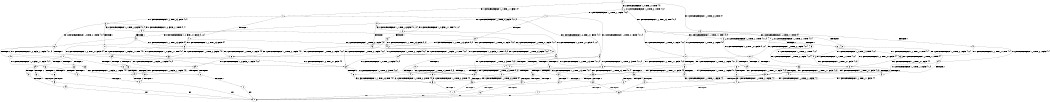 digraph BCG {
size = "7, 10.5";
center = TRUE;
node [shape = circle];
0 [peripheries = 2];
0 -> 1 [label = "EX !1 !ATOMIC_EXCH_BRANCH (1, +1, TRUE, +1, 1, FALSE) !{0}"];
0 -> 2 [label = "EX !2 !ATOMIC_EXCH_BRANCH (1, +0, TRUE, +0, 1, TRUE) !{0}"];
0 -> 3 [label = "EX !0 !ATOMIC_EXCH_BRANCH (1, +1, TRUE, +0, 3, TRUE) !{0}"];
1 -> 4 [label = "TERMINATE !1"];
1 -> 5 [label = "EX !2 !ATOMIC_EXCH_BRANCH (1, +0, TRUE, +0, 1, FALSE) !{0, 1}"];
1 -> 6 [label = "EX !0 !ATOMIC_EXCH_BRANCH (1, +1, TRUE, +0, 3, FALSE) !{0, 1}"];
2 -> 7 [label = "EX !1 !ATOMIC_EXCH_BRANCH (1, +1, TRUE, +1, 1, FALSE) !{0, 2}"];
2 -> 8 [label = "EX !0 !ATOMIC_EXCH_BRANCH (1, +1, TRUE, +0, 3, TRUE) !{0, 2}"];
2 -> 2 [label = "EX !2 !ATOMIC_EXCH_BRANCH (1, +0, TRUE, +0, 1, TRUE) !{0, 2}"];
3 -> 9 [label = "TERMINATE !0"];
3 -> 10 [label = "EX !1 !ATOMIC_EXCH_BRANCH (1, +1, TRUE, +1, 1, TRUE) !{0}"];
3 -> 11 [label = "EX !2 !ATOMIC_EXCH_BRANCH (1, +0, TRUE, +0, 1, FALSE) !{0}"];
4 -> 12 [label = "EX !2 !ATOMIC_EXCH_BRANCH (1, +0, TRUE, +0, 1, FALSE) !{0}"];
4 -> 13 [label = "EX !0 !ATOMIC_EXCH_BRANCH (1, +1, TRUE, +0, 3, FALSE) !{0}"];
5 -> 14 [label = "TERMINATE !1"];
5 -> 15 [label = "TERMINATE !2"];
5 -> 16 [label = "EX !0 !ATOMIC_EXCH_BRANCH (1, +1, TRUE, +0, 3, TRUE) !{0, 1, 2}"];
6 -> 17 [label = "TERMINATE !1"];
6 -> 18 [label = "EX !2 !ATOMIC_EXCH_BRANCH (1, +0, TRUE, +0, 1, FALSE) !{0, 1}"];
6 -> 19 [label = "EX !0 !ATOMIC_EXCH_BRANCH (1, +0, FALSE, +1, 1, TRUE) !{0, 1}"];
7 -> 20 [label = "TERMINATE !1"];
7 -> 21 [label = "EX !0 !ATOMIC_EXCH_BRANCH (1, +1, TRUE, +0, 3, FALSE) !{0, 1, 2}"];
7 -> 5 [label = "EX !2 !ATOMIC_EXCH_BRANCH (1, +0, TRUE, +0, 1, FALSE) !{0, 1, 2}"];
8 -> 22 [label = "TERMINATE !0"];
8 -> 23 [label = "EX !1 !ATOMIC_EXCH_BRANCH (1, +1, TRUE, +1, 1, TRUE) !{0, 2}"];
8 -> 11 [label = "EX !2 !ATOMIC_EXCH_BRANCH (1, +0, TRUE, +0, 1, FALSE) !{0, 2}"];
9 -> 24 [label = "EX !2 !ATOMIC_EXCH_BRANCH (1, +0, TRUE, +0, 1, FALSE) !{1}"];
9 -> 25 [label = "EX !1 !ATOMIC_EXCH_BRANCH (1, +1, TRUE, +1, 1, TRUE) !{1}"];
10 -> 26 [label = "TERMINATE !0"];
10 -> 27 [label = "EX !2 !ATOMIC_EXCH_BRANCH (1, +0, TRUE, +0, 1, FALSE) !{0, 1}"];
10 -> 10 [label = "EX !1 !ATOMIC_EXCH_BRANCH (1, +1, TRUE, +1, 1, TRUE) !{0, 1}"];
11 -> 28 [label = "TERMINATE !2"];
11 -> 29 [label = "TERMINATE !0"];
11 -> 16 [label = "EX !1 !ATOMIC_EXCH_BRANCH (1, +1, TRUE, +1, 1, FALSE) !{0, 2}"];
12 -> 30 [label = "TERMINATE !2"];
12 -> 31 [label = "EX !0 !ATOMIC_EXCH_BRANCH (1, +1, TRUE, +0, 3, TRUE) !{0, 2}"];
13 -> 32 [label = "EX !2 !ATOMIC_EXCH_BRANCH (1, +0, TRUE, +0, 1, FALSE) !{0}"];
13 -> 33 [label = "EX !0 !ATOMIC_EXCH_BRANCH (1, +0, FALSE, +1, 1, TRUE) !{0}"];
14 -> 30 [label = "TERMINATE !2"];
14 -> 31 [label = "EX !0 !ATOMIC_EXCH_BRANCH (1, +1, TRUE, +0, 3, TRUE) !{0, 2}"];
15 -> 34 [label = "TERMINATE !1"];
15 -> 35 [label = "EX !0 !ATOMIC_EXCH_BRANCH (1, +1, TRUE, +0, 3, TRUE) !{0, 1}"];
16 -> 36 [label = "TERMINATE !1"];
16 -> 37 [label = "TERMINATE !2"];
16 -> 38 [label = "TERMINATE !0"];
17 -> 32 [label = "EX !2 !ATOMIC_EXCH_BRANCH (1, +0, TRUE, +0, 1, FALSE) !{0}"];
17 -> 33 [label = "EX !0 !ATOMIC_EXCH_BRANCH (1, +0, FALSE, +1, 1, TRUE) !{0}"];
18 -> 39 [label = "TERMINATE !1"];
18 -> 40 [label = "TERMINATE !2"];
18 -> 41 [label = "EX !0 !ATOMIC_EXCH_BRANCH (1, +0, FALSE, +1, 1, FALSE) !{0, 1, 2}"];
19 -> 42 [label = "TERMINATE !1"];
19 -> 43 [label = "EX !2 !ATOMIC_EXCH_BRANCH (1, +0, TRUE, +0, 1, FALSE) !{0, 1}"];
19 -> 6 [label = "EX !0 !ATOMIC_EXCH_BRANCH (1, +1, TRUE, +0, 3, FALSE) !{0, 1}"];
20 -> 44 [label = "EX !0 !ATOMIC_EXCH_BRANCH (1, +1, TRUE, +0, 3, FALSE) !{0, 2}"];
20 -> 12 [label = "EX !2 !ATOMIC_EXCH_BRANCH (1, +0, TRUE, +0, 1, FALSE) !{0, 2}"];
21 -> 45 [label = "TERMINATE !1"];
21 -> 18 [label = "EX !2 !ATOMIC_EXCH_BRANCH (1, +0, TRUE, +0, 1, FALSE) !{0, 1, 2}"];
21 -> 46 [label = "EX !0 !ATOMIC_EXCH_BRANCH (1, +0, FALSE, +1, 1, TRUE) !{0, 1, 2}"];
22 -> 47 [label = "EX !1 !ATOMIC_EXCH_BRANCH (1, +1, TRUE, +1, 1, TRUE) !{1, 2}"];
22 -> 24 [label = "EX !2 !ATOMIC_EXCH_BRANCH (1, +0, TRUE, +0, 1, FALSE) !{1, 2}"];
23 -> 48 [label = "TERMINATE !0"];
23 -> 27 [label = "EX !2 !ATOMIC_EXCH_BRANCH (1, +0, TRUE, +0, 1, FALSE) !{0, 1, 2}"];
23 -> 23 [label = "EX !1 !ATOMIC_EXCH_BRANCH (1, +1, TRUE, +1, 1, TRUE) !{0, 1, 2}"];
24 -> 49 [label = "TERMINATE !2"];
24 -> 50 [label = "EX !1 !ATOMIC_EXCH_BRANCH (1, +1, TRUE, +1, 1, FALSE) !{1, 2}"];
25 -> 51 [label = "EX !2 !ATOMIC_EXCH_BRANCH (1, +0, TRUE, +0, 1, FALSE) !{1}"];
25 -> 25 [label = "EX !1 !ATOMIC_EXCH_BRANCH (1, +1, TRUE, +1, 1, TRUE) !{1}"];
26 -> 51 [label = "EX !2 !ATOMIC_EXCH_BRANCH (1, +0, TRUE, +0, 1, FALSE) !{1}"];
26 -> 25 [label = "EX !1 !ATOMIC_EXCH_BRANCH (1, +1, TRUE, +1, 1, TRUE) !{1}"];
27 -> 52 [label = "TERMINATE !2"];
27 -> 53 [label = "TERMINATE !0"];
27 -> 16 [label = "EX !1 !ATOMIC_EXCH_BRANCH (1, +1, TRUE, +1, 1, FALSE) !{0, 1, 2}"];
28 -> 54 [label = "TERMINATE !0"];
28 -> 35 [label = "EX !1 !ATOMIC_EXCH_BRANCH (1, +1, TRUE, +1, 1, FALSE) !{0}"];
29 -> 49 [label = "TERMINATE !2"];
29 -> 50 [label = "EX !1 !ATOMIC_EXCH_BRANCH (1, +1, TRUE, +1, 1, FALSE) !{1, 2}"];
30 -> 55 [label = "EX !0 !ATOMIC_EXCH_BRANCH (1, +1, TRUE, +0, 3, TRUE) !{0}"];
31 -> 56 [label = "TERMINATE !2"];
31 -> 57 [label = "TERMINATE !0"];
32 -> 58 [label = "TERMINATE !2"];
32 -> 59 [label = "EX !0 !ATOMIC_EXCH_BRANCH (1, +0, FALSE, +1, 1, FALSE) !{0, 2}"];
33 -> 60 [label = "EX !2 !ATOMIC_EXCH_BRANCH (1, +0, TRUE, +0, 1, FALSE) !{0}"];
33 -> 13 [label = "EX !0 !ATOMIC_EXCH_BRANCH (1, +1, TRUE, +0, 3, FALSE) !{0}"];
34 -> 55 [label = "EX !0 !ATOMIC_EXCH_BRANCH (1, +1, TRUE, +0, 3, TRUE) !{0}"];
35 -> 61 [label = "TERMINATE !1"];
35 -> 62 [label = "TERMINATE !0"];
36 -> 56 [label = "TERMINATE !2"];
36 -> 57 [label = "TERMINATE !0"];
37 -> 61 [label = "TERMINATE !1"];
37 -> 62 [label = "TERMINATE !0"];
38 -> 63 [label = "TERMINATE !1"];
38 -> 64 [label = "TERMINATE !2"];
39 -> 58 [label = "TERMINATE !2"];
39 -> 59 [label = "EX !0 !ATOMIC_EXCH_BRANCH (1, +0, FALSE, +1, 1, FALSE) !{0, 2}"];
40 -> 65 [label = "TERMINATE !1"];
40 -> 66 [label = "EX !0 !ATOMIC_EXCH_BRANCH (1, +0, FALSE, +1, 1, FALSE) !{0, 1}"];
41 -> 67 [label = "TERMINATE !1"];
41 -> 68 [label = "TERMINATE !2"];
41 -> 69 [label = "TERMINATE !0"];
42 -> 60 [label = "EX !2 !ATOMIC_EXCH_BRANCH (1, +0, TRUE, +0, 1, FALSE) !{0}"];
42 -> 13 [label = "EX !0 !ATOMIC_EXCH_BRANCH (1, +1, TRUE, +0, 3, FALSE) !{0}"];
43 -> 70 [label = "TERMINATE !1"];
43 -> 71 [label = "TERMINATE !2"];
43 -> 16 [label = "EX !0 !ATOMIC_EXCH_BRANCH (1, +1, TRUE, +0, 3, TRUE) !{0, 1, 2}"];
44 -> 32 [label = "EX !2 !ATOMIC_EXCH_BRANCH (1, +0, TRUE, +0, 1, FALSE) !{0, 2}"];
44 -> 72 [label = "EX !0 !ATOMIC_EXCH_BRANCH (1, +0, FALSE, +1, 1, TRUE) !{0, 2}"];
45 -> 32 [label = "EX !2 !ATOMIC_EXCH_BRANCH (1, +0, TRUE, +0, 1, FALSE) !{0, 2}"];
45 -> 72 [label = "EX !0 !ATOMIC_EXCH_BRANCH (1, +0, FALSE, +1, 1, TRUE) !{0, 2}"];
46 -> 73 [label = "TERMINATE !1"];
46 -> 43 [label = "EX !2 !ATOMIC_EXCH_BRANCH (1, +0, TRUE, +0, 1, FALSE) !{0, 1, 2}"];
46 -> 21 [label = "EX !0 !ATOMIC_EXCH_BRANCH (1, +1, TRUE, +0, 3, FALSE) !{0, 1, 2}"];
47 -> 51 [label = "EX !2 !ATOMIC_EXCH_BRANCH (1, +0, TRUE, +0, 1, FALSE) !{1, 2}"];
47 -> 47 [label = "EX !1 !ATOMIC_EXCH_BRANCH (1, +1, TRUE, +1, 1, TRUE) !{1, 2}"];
48 -> 51 [label = "EX !2 !ATOMIC_EXCH_BRANCH (1, +0, TRUE, +0, 1, FALSE) !{1, 2}"];
48 -> 47 [label = "EX !1 !ATOMIC_EXCH_BRANCH (1, +1, TRUE, +1, 1, TRUE) !{1, 2}"];
49 -> 74 [label = "EX !1 !ATOMIC_EXCH_BRANCH (1, +1, TRUE, +1, 1, FALSE) !{1}"];
50 -> 63 [label = "TERMINATE !1"];
50 -> 64 [label = "TERMINATE !2"];
51 -> 75 [label = "TERMINATE !2"];
51 -> 50 [label = "EX !1 !ATOMIC_EXCH_BRANCH (1, +1, TRUE, +1, 1, FALSE) !{1, 2}"];
52 -> 76 [label = "TERMINATE !0"];
52 -> 35 [label = "EX !1 !ATOMIC_EXCH_BRANCH (1, +1, TRUE, +1, 1, FALSE) !{0, 1}"];
53 -> 75 [label = "TERMINATE !2"];
53 -> 50 [label = "EX !1 !ATOMIC_EXCH_BRANCH (1, +1, TRUE, +1, 1, FALSE) !{1, 2}"];
54 -> 74 [label = "EX !1 !ATOMIC_EXCH_BRANCH (1, +1, TRUE, +1, 1, FALSE) !{1}"];
55 -> 77 [label = "TERMINATE !0"];
56 -> 77 [label = "TERMINATE !0"];
57 -> 78 [label = "TERMINATE !2"];
58 -> 79 [label = "EX !0 !ATOMIC_EXCH_BRANCH (1, +0, FALSE, +1, 1, FALSE) !{0}"];
59 -> 80 [label = "TERMINATE !2"];
59 -> 81 [label = "TERMINATE !0"];
60 -> 82 [label = "TERMINATE !2"];
60 -> 31 [label = "EX !0 !ATOMIC_EXCH_BRANCH (1, +1, TRUE, +0, 3, TRUE) !{0, 2}"];
61 -> 77 [label = "TERMINATE !0"];
62 -> 83 [label = "TERMINATE !1"];
63 -> 84 [label = "TERMINATE !2"];
64 -> 83 [label = "TERMINATE !1"];
65 -> 79 [label = "EX !0 !ATOMIC_EXCH_BRANCH (1, +0, FALSE, +1, 1, FALSE) !{0}"];
66 -> 85 [label = "TERMINATE !1"];
66 -> 86 [label = "TERMINATE !0"];
67 -> 80 [label = "TERMINATE !2"];
67 -> 81 [label = "TERMINATE !0"];
68 -> 85 [label = "TERMINATE !1"];
68 -> 86 [label = "TERMINATE !0"];
69 -> 87 [label = "TERMINATE !1"];
69 -> 88 [label = "TERMINATE !2"];
70 -> 82 [label = "TERMINATE !2"];
70 -> 31 [label = "EX !0 !ATOMIC_EXCH_BRANCH (1, +1, TRUE, +0, 3, TRUE) !{0, 2}"];
71 -> 89 [label = "TERMINATE !1"];
71 -> 35 [label = "EX !0 !ATOMIC_EXCH_BRANCH (1, +1, TRUE, +0, 3, TRUE) !{0, 1}"];
72 -> 60 [label = "EX !2 !ATOMIC_EXCH_BRANCH (1, +0, TRUE, +0, 1, FALSE) !{0, 2}"];
72 -> 44 [label = "EX !0 !ATOMIC_EXCH_BRANCH (1, +1, TRUE, +0, 3, FALSE) !{0, 2}"];
73 -> 60 [label = "EX !2 !ATOMIC_EXCH_BRANCH (1, +0, TRUE, +0, 1, FALSE) !{0, 2}"];
73 -> 44 [label = "EX !0 !ATOMIC_EXCH_BRANCH (1, +1, TRUE, +0, 3, FALSE) !{0, 2}"];
74 -> 83 [label = "TERMINATE !1"];
75 -> 74 [label = "EX !1 !ATOMIC_EXCH_BRANCH (1, +1, TRUE, +1, 1, FALSE) !{1}"];
76 -> 74 [label = "EX !1 !ATOMIC_EXCH_BRANCH (1, +1, TRUE, +1, 1, FALSE) !{1}"];
77 -> 90 [label = "exit"];
78 -> 90 [label = "exit"];
79 -> 91 [label = "TERMINATE !0"];
80 -> 91 [label = "TERMINATE !0"];
81 -> 92 [label = "TERMINATE !2"];
82 -> 55 [label = "EX !0 !ATOMIC_EXCH_BRANCH (1, +1, TRUE, +0, 3, TRUE) !{0}"];
83 -> 90 [label = "exit"];
84 -> 90 [label = "exit"];
85 -> 91 [label = "TERMINATE !0"];
86 -> 93 [label = "TERMINATE !1"];
87 -> 94 [label = "TERMINATE !2"];
88 -> 93 [label = "TERMINATE !1"];
89 -> 55 [label = "EX !0 !ATOMIC_EXCH_BRANCH (1, +1, TRUE, +0, 3, TRUE) !{0}"];
91 -> 90 [label = "exit"];
92 -> 90 [label = "exit"];
93 -> 90 [label = "exit"];
94 -> 90 [label = "exit"];
}
